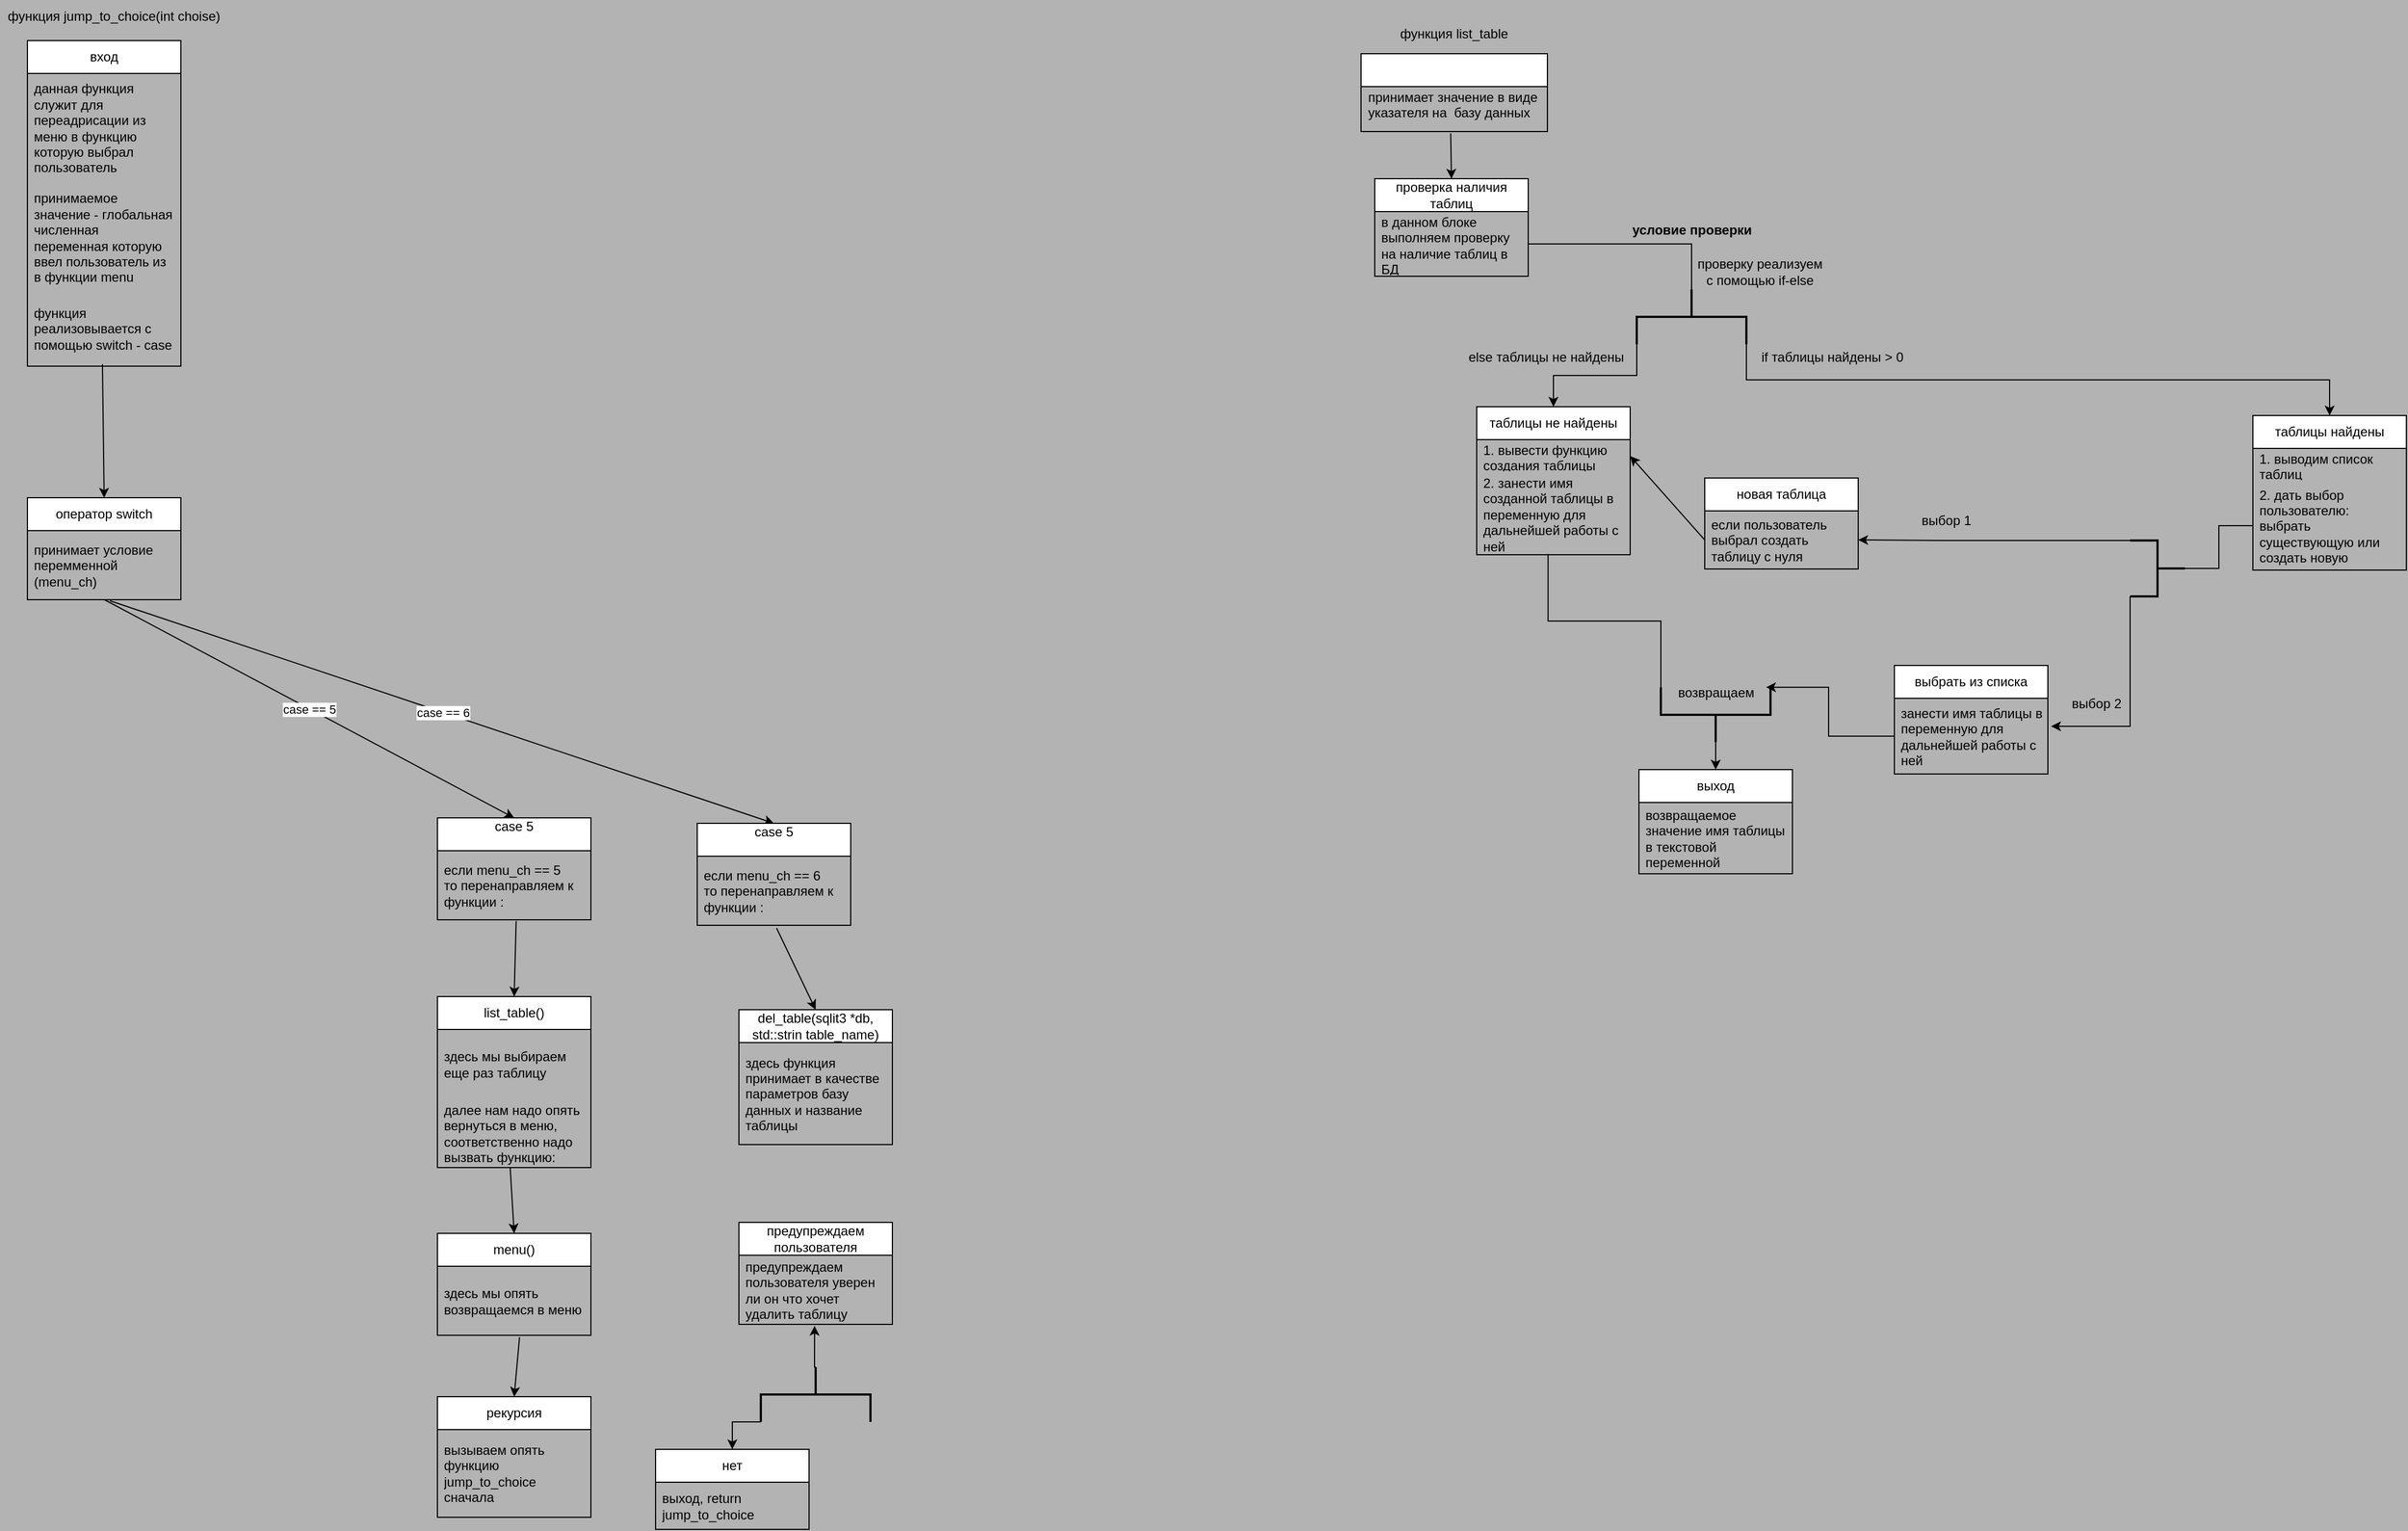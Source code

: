 <mxfile version="24.2.5" type="device">
  <diagram name="Page-1" id="5d7acffa-a066-3a61-03fe-96351882024d">
    <mxGraphModel dx="2261" dy="1135" grid="0" gridSize="10" guides="1" tooltips="1" connect="1" arrows="1" fold="1" page="0" pageScale="1" pageWidth="1100" pageHeight="850" background="#B3B3B3" math="0" shadow="0">
      <root>
        <mxCell id="0" />
        <mxCell id="1" parent="0" />
        <mxCell id="KhB3Vlkd83CNaLOpbNGe-1" value="create_table(sqlite3 *db)" style="swimlane;fontStyle=0;childLayout=stackLayout;horizontal=1;startSize=30;horizontalStack=0;resizeParent=1;resizeParentMax=0;resizeLast=0;collapsible=1;marginBottom=0;whiteSpace=wrap;html=1;strokeColor=#000000;fontColor=#FFFFFF;" parent="1" vertex="1">
          <mxGeometry x="156.5" y="2" width="170" height="71" as="geometry" />
        </mxCell>
        <mxCell id="KhB3Vlkd83CNaLOpbNGe-2" value="принимает значение в виде указателя на&amp;nbsp; базу данных&lt;div&gt;&lt;br&gt;&lt;/div&gt;" style="text;align=left;verticalAlign=middle;spacingLeft=4;spacingRight=4;overflow=hidden;points=[[0,0.5],[1,0.5]];portConstraint=eastwest;rotatable=0;whiteSpace=wrap;html=1;shadow=0;fontColor=#000000;" parent="KhB3Vlkd83CNaLOpbNGe-1" vertex="1">
          <mxGeometry y="30" width="170" height="41" as="geometry" />
        </mxCell>
        <mxCell id="L60N4qDu5yBO_N0uDxby-3" value="функция list_table" style="text;html=1;align=center;verticalAlign=middle;whiteSpace=wrap;rounded=0;fontColor=#000000;" parent="1" vertex="1">
          <mxGeometry x="147" y="-31" width="189" height="30" as="geometry" />
        </mxCell>
        <mxCell id="r_YqrAHaJlJIWSJqDCds-1" value="выход" style="swimlane;fontStyle=0;childLayout=stackLayout;horizontal=1;startSize=30;horizontalStack=0;resizeParent=1;resizeParentMax=0;resizeLast=0;collapsible=1;marginBottom=0;whiteSpace=wrap;html=1;strokeColor=#000000;" vertex="1" parent="1">
          <mxGeometry x="410" y="655" width="140" height="95" as="geometry" />
        </mxCell>
        <mxCell id="r_YqrAHaJlJIWSJqDCds-2" value="возвращаемое значение имя таблицы в текстовой переменной" style="text;align=left;verticalAlign=middle;spacingLeft=4;spacingRight=4;overflow=hidden;points=[[0,0.5],[1,0.5]];portConstraint=eastwest;rotatable=0;whiteSpace=wrap;html=1;fontColor=#000000;" vertex="1" parent="r_YqrAHaJlJIWSJqDCds-1">
          <mxGeometry y="30" width="140" height="65" as="geometry" />
        </mxCell>
        <mxCell id="r_YqrAHaJlJIWSJqDCds-6" value="проверка наличия таблиц" style="swimlane;fontStyle=0;childLayout=stackLayout;horizontal=1;startSize=30;horizontalStack=0;resizeParent=1;resizeParentMax=0;resizeLast=0;collapsible=1;marginBottom=0;whiteSpace=wrap;html=1;strokeColor=#000000;" vertex="1" parent="1">
          <mxGeometry x="169" y="116" width="140" height="89" as="geometry" />
        </mxCell>
        <mxCell id="r_YqrAHaJlJIWSJqDCds-7" value="в данном блоке выполняем проверку на наличие таблиц в БД&lt;div&gt;&lt;br&gt;&lt;div&gt;&lt;br&gt;&lt;/div&gt;&lt;/div&gt;" style="text;align=left;verticalAlign=middle;spacingLeft=4;spacingRight=4;overflow=hidden;points=[[0,0.5],[1,0.5]];portConstraint=eastwest;rotatable=0;whiteSpace=wrap;html=1;fontColor=#000000;" vertex="1" parent="r_YqrAHaJlJIWSJqDCds-6">
          <mxGeometry y="30" width="140" height="59" as="geometry" />
        </mxCell>
        <mxCell id="r_YqrAHaJlJIWSJqDCds-16" style="edgeStyle=orthogonalEdgeStyle;rounded=0;orthogonalLoop=1;jettySize=auto;html=1;exitX=1;exitY=0.5;exitDx=0;exitDy=0;" edge="1" parent="r_YqrAHaJlJIWSJqDCds-6" source="r_YqrAHaJlJIWSJqDCds-7" target="r_YqrAHaJlJIWSJqDCds-7">
          <mxGeometry relative="1" as="geometry" />
        </mxCell>
        <mxCell id="r_YqrAHaJlJIWSJqDCds-9" value="" style="endArrow=classic;html=1;rounded=0;exitX=0.481;exitY=1.041;exitDx=0;exitDy=0;exitPerimeter=0;entryX=0.5;entryY=0;entryDx=0;entryDy=0;strokeColor=#000000;" edge="1" parent="1" source="KhB3Vlkd83CNaLOpbNGe-2" target="r_YqrAHaJlJIWSJqDCds-6">
          <mxGeometry width="50" height="50" relative="1" as="geometry">
            <mxPoint x="322" y="274" as="sourcePoint" />
            <mxPoint x="372" y="224" as="targetPoint" />
          </mxGeometry>
        </mxCell>
        <mxCell id="r_YqrAHaJlJIWSJqDCds-14" style="edgeStyle=orthogonalEdgeStyle;rounded=0;orthogonalLoop=1;jettySize=auto;html=1;exitX=1;exitY=1;exitDx=0;exitDy=0;exitPerimeter=0;entryX=0.5;entryY=0;entryDx=0;entryDy=0;strokeColor=#000000;" edge="1" parent="1" source="r_YqrAHaJlJIWSJqDCds-10" target="r_YqrAHaJlJIWSJqDCds-12">
          <mxGeometry relative="1" as="geometry" />
        </mxCell>
        <mxCell id="r_YqrAHaJlJIWSJqDCds-15" value="" style="edgeStyle=orthogonalEdgeStyle;rounded=0;orthogonalLoop=1;jettySize=auto;html=1;strokeColor=#000000;verticalAlign=middle;endArrow=none;endFill=0;" edge="1" parent="1" source="r_YqrAHaJlJIWSJqDCds-10" target="r_YqrAHaJlJIWSJqDCds-7">
          <mxGeometry relative="1" as="geometry" />
        </mxCell>
        <mxCell id="r_YqrAHaJlJIWSJqDCds-21" style="edgeStyle=orthogonalEdgeStyle;rounded=0;orthogonalLoop=1;jettySize=auto;html=1;exitX=1;exitY=0;exitDx=0;exitDy=0;exitPerimeter=0;entryX=0.5;entryY=0;entryDx=0;entryDy=0;strokeColor=#000000;" edge="1" parent="1" source="r_YqrAHaJlJIWSJqDCds-10" target="r_YqrAHaJlJIWSJqDCds-19">
          <mxGeometry relative="1" as="geometry" />
        </mxCell>
        <mxCell id="r_YqrAHaJlJIWSJqDCds-10" value="" style="strokeWidth=2;html=1;shape=mxgraph.flowchart.annotation_2;align=left;labelPosition=right;pointerEvents=1;rotation=90;strokeColor=#000000;" vertex="1" parent="1">
          <mxGeometry x="433" y="192" width="50" height="100" as="geometry" />
        </mxCell>
        <mxCell id="r_YqrAHaJlJIWSJqDCds-12" value="таблицы не найдены" style="swimlane;fontStyle=0;childLayout=stackLayout;horizontal=1;startSize=30;horizontalStack=0;resizeParent=1;resizeParentMax=0;resizeLast=0;collapsible=1;marginBottom=0;whiteSpace=wrap;html=1;strokeColor=#000000;" vertex="1" parent="1">
          <mxGeometry x="262" y="324" width="140" height="135" as="geometry" />
        </mxCell>
        <mxCell id="r_YqrAHaJlJIWSJqDCds-13" value="1. вывести функцию создания таблицы" style="text;align=left;verticalAlign=middle;spacingLeft=4;spacingRight=4;overflow=hidden;points=[[0,0.5],[1,0.5]];portConstraint=eastwest;rotatable=0;whiteSpace=wrap;html=1;fontColor=#000000;" vertex="1" parent="r_YqrAHaJlJIWSJqDCds-12">
          <mxGeometry y="30" width="140" height="30" as="geometry" />
        </mxCell>
        <mxCell id="r_YqrAHaJlJIWSJqDCds-17" value="2. занести имя созданной таблицы в переменную для дальнейшей работы с ней&lt;div&gt;&lt;br&gt;&lt;/div&gt;" style="text;align=left;verticalAlign=middle;spacingLeft=4;spacingRight=4;overflow=hidden;points=[[0,0.5],[1,0.5]];portConstraint=eastwest;rotatable=0;whiteSpace=wrap;html=1;fontColor=#000000;" vertex="1" parent="r_YqrAHaJlJIWSJqDCds-12">
          <mxGeometry y="60" width="140" height="75" as="geometry" />
        </mxCell>
        <mxCell id="r_YqrAHaJlJIWSJqDCds-18" value="else таблицы не найдены" style="text;html=1;align=center;verticalAlign=middle;resizable=0;points=[];autosize=1;strokeColor=none;fillColor=none;fontColor=#000000;" vertex="1" parent="1">
          <mxGeometry x="245" y="266" width="160" height="26" as="geometry" />
        </mxCell>
        <mxCell id="r_YqrAHaJlJIWSJqDCds-19" value="таблицы найдены" style="swimlane;fontStyle=0;childLayout=stackLayout;horizontal=1;startSize=30;horizontalStack=0;resizeParent=1;resizeParentMax=0;resizeLast=0;collapsible=1;marginBottom=0;whiteSpace=wrap;html=1;strokeColor=#000000;" vertex="1" parent="1">
          <mxGeometry x="970" y="332" width="140" height="141" as="geometry" />
        </mxCell>
        <mxCell id="r_YqrAHaJlJIWSJqDCds-20" value="1. выводим список таблиц" style="text;align=left;verticalAlign=middle;spacingLeft=4;spacingRight=4;overflow=hidden;points=[[0,0.5],[1,0.5]];portConstraint=eastwest;rotatable=0;whiteSpace=wrap;html=1;fontColor=#000000;" vertex="1" parent="r_YqrAHaJlJIWSJqDCds-19">
          <mxGeometry y="30" width="140" height="30" as="geometry" />
        </mxCell>
        <mxCell id="r_YqrAHaJlJIWSJqDCds-24" value="2. дать выбор пользователю:&amp;nbsp; выбрать существующую или создать новую" style="text;align=left;verticalAlign=middle;spacingLeft=4;spacingRight=4;overflow=hidden;points=[[0,0.5],[1,0.5]];portConstraint=eastwest;rotatable=0;whiteSpace=wrap;html=1;fontColor=#000000;" vertex="1" parent="r_YqrAHaJlJIWSJqDCds-19">
          <mxGeometry y="60" width="140" height="81" as="geometry" />
        </mxCell>
        <mxCell id="r_YqrAHaJlJIWSJqDCds-22" value="if таблицы найдены &amp;gt; 0" style="text;html=1;align=center;verticalAlign=middle;resizable=0;points=[];autosize=1;strokeColor=none;fillColor=none;fontColor=#000000;" vertex="1" parent="1">
          <mxGeometry x="512" y="266" width="148" height="26" as="geometry" />
        </mxCell>
        <mxCell id="r_YqrAHaJlJIWSJqDCds-28" style="edgeStyle=orthogonalEdgeStyle;rounded=0;orthogonalLoop=1;jettySize=auto;html=1;exitX=0;exitY=0.5;exitDx=0;exitDy=0;exitPerimeter=0;entryX=0.5;entryY=0;entryDx=0;entryDy=0;strokeColor=#000000;" edge="1" parent="1" source="r_YqrAHaJlJIWSJqDCds-25" target="r_YqrAHaJlJIWSJqDCds-1">
          <mxGeometry relative="1" as="geometry" />
        </mxCell>
        <mxCell id="r_YqrAHaJlJIWSJqDCds-25" value="" style="strokeWidth=2;html=1;shape=mxgraph.flowchart.annotation_2;align=left;labelPosition=right;pointerEvents=1;direction=north;strokeColor=#000000;" vertex="1" parent="1">
          <mxGeometry x="430" y="580" width="100" height="50" as="geometry" />
        </mxCell>
        <mxCell id="r_YqrAHaJlJIWSJqDCds-26" style="edgeStyle=orthogonalEdgeStyle;rounded=0;orthogonalLoop=1;jettySize=auto;html=1;exitX=1;exitY=0;exitDx=0;exitDy=0;exitPerimeter=0;entryX=0.465;entryY=0.991;entryDx=0;entryDy=0;entryPerimeter=0;strokeColor=#000000;endArrow=none;endFill=0;" edge="1" parent="1" source="r_YqrAHaJlJIWSJqDCds-25" target="r_YqrAHaJlJIWSJqDCds-17">
          <mxGeometry relative="1" as="geometry" />
        </mxCell>
        <mxCell id="r_YqrAHaJlJIWSJqDCds-29" value="возвращаем" style="text;html=1;align=center;verticalAlign=middle;resizable=0;points=[];autosize=1;strokeColor=none;fillColor=none;fontColor=#000000;" vertex="1" parent="1">
          <mxGeometry x="436" y="572" width="87" height="26" as="geometry" />
        </mxCell>
        <mxCell id="r_YqrAHaJlJIWSJqDCds-30" value="новая таблица" style="swimlane;fontStyle=0;childLayout=stackLayout;horizontal=1;startSize=30;horizontalStack=0;resizeParent=1;resizeParentMax=0;resizeLast=0;collapsible=1;marginBottom=0;whiteSpace=wrap;html=1;strokeColor=#000000;" vertex="1" parent="1">
          <mxGeometry x="470" y="389" width="140" height="83" as="geometry" />
        </mxCell>
        <mxCell id="r_YqrAHaJlJIWSJqDCds-31" value="если пользователь выбрал создать таблицу с нуля" style="text;align=left;verticalAlign=middle;spacingLeft=4;spacingRight=4;overflow=hidden;points=[[0,0.5],[1,0.5]];portConstraint=eastwest;rotatable=0;whiteSpace=wrap;html=1;fontColor=#000000;" vertex="1" parent="r_YqrAHaJlJIWSJqDCds-30">
          <mxGeometry y="30" width="140" height="53" as="geometry" />
        </mxCell>
        <mxCell id="r_YqrAHaJlJIWSJqDCds-34" value="" style="edgeStyle=none;orthogonalLoop=1;jettySize=auto;html=1;rounded=0;exitX=0;exitY=0.5;exitDx=0;exitDy=0;entryX=1;entryY=0.5;entryDx=0;entryDy=0;strokeColor=#000000;" edge="1" parent="1" source="r_YqrAHaJlJIWSJqDCds-31" target="r_YqrAHaJlJIWSJqDCds-13">
          <mxGeometry width="100" relative="1" as="geometry">
            <mxPoint x="542" y="355" as="sourcePoint" />
            <mxPoint x="410" y="324" as="targetPoint" />
            <Array as="points" />
          </mxGeometry>
        </mxCell>
        <mxCell id="r_YqrAHaJlJIWSJqDCds-35" value="условие проверки" style="text;align=center;fontStyle=1;verticalAlign=middle;spacingLeft=3;spacingRight=3;strokeColor=none;rotatable=0;points=[[0,0.5],[1,0.5]];portConstraint=eastwest;html=1;fontColor=#000000;" vertex="1" parent="1">
          <mxGeometry x="418" y="150" width="80" height="26" as="geometry" />
        </mxCell>
        <mxCell id="r_YqrAHaJlJIWSJqDCds-39" value="проверку реализуем&lt;div&gt;с помощью if-else&lt;/div&gt;" style="text;html=1;align=center;verticalAlign=middle;resizable=0;points=[];autosize=1;strokeColor=none;fillColor=none;fontColor=#000000;" vertex="1" parent="1">
          <mxGeometry x="454" y="180" width="132" height="41" as="geometry" />
        </mxCell>
        <mxCell id="r_YqrAHaJlJIWSJqDCds-41" style="edgeStyle=orthogonalEdgeStyle;rounded=0;orthogonalLoop=1;jettySize=auto;html=1;exitX=0;exitY=0.5;exitDx=0;exitDy=0;exitPerimeter=0;entryX=0;entryY=0.5;entryDx=0;entryDy=0;endArrow=none;endFill=0;strokeColor=#000000;" edge="1" parent="1" source="r_YqrAHaJlJIWSJqDCds-40" target="r_YqrAHaJlJIWSJqDCds-24">
          <mxGeometry relative="1" as="geometry" />
        </mxCell>
        <mxCell id="r_YqrAHaJlJIWSJqDCds-42" style="edgeStyle=orthogonalEdgeStyle;rounded=0;orthogonalLoop=1;jettySize=auto;html=1;exitX=1;exitY=1;exitDx=0;exitDy=0;exitPerimeter=0;entryX=1;entryY=0.5;entryDx=0;entryDy=0;strokeColor=#000000;" edge="1" parent="1" source="r_YqrAHaJlJIWSJqDCds-40" target="r_YqrAHaJlJIWSJqDCds-31">
          <mxGeometry relative="1" as="geometry">
            <Array as="points">
              <mxPoint x="684" y="445" />
            </Array>
          </mxGeometry>
        </mxCell>
        <mxCell id="r_YqrAHaJlJIWSJqDCds-40" value="" style="strokeWidth=2;html=1;shape=mxgraph.flowchart.annotation_2;align=left;labelPosition=right;pointerEvents=1;direction=west;strokeColor=#000000;" vertex="1" parent="1">
          <mxGeometry x="858" y="446" width="50" height="51" as="geometry" />
        </mxCell>
        <mxCell id="r_YqrAHaJlJIWSJqDCds-43" value="выбор 1" style="text;html=1;align=center;verticalAlign=middle;resizable=0;points=[];autosize=1;strokeColor=none;fillColor=none;fontColor=#000000;" vertex="1" parent="1">
          <mxGeometry x="658" y="415" width="63" height="26" as="geometry" />
        </mxCell>
        <mxCell id="r_YqrAHaJlJIWSJqDCds-44" value="выбрать из списка" style="swimlane;fontStyle=0;childLayout=stackLayout;horizontal=1;startSize=30;horizontalStack=0;resizeParent=1;resizeParentMax=0;resizeLast=0;collapsible=1;marginBottom=0;whiteSpace=wrap;html=1;strokeColor=#000000;" vertex="1" parent="1">
          <mxGeometry x="643" y="560" width="140" height="99" as="geometry" />
        </mxCell>
        <mxCell id="r_YqrAHaJlJIWSJqDCds-45" value="&lt;span style=&quot;color: rgba(0, 0, 0, 0); font-family: monospace; font-size: 0px; text-wrap: nowrap;&quot;&gt;%3CmxGraphModel%3E%3Croot%3E%3CmxCell%20id%3D%220%22%2F%3E%3CmxCell%20id%3D%221%22%20parent%3D%220%22%2F%3E%3CmxCell%20id%3D%222%22%20value%3D%22%D0%B2%D1%8B%D1%85%D0%BE%D0%B4%22%20style%3D%22swimlane%3BfontStyle%3D0%3BchildLayout%3DstackLayout%3Bhorizontal%3D1%3BstartSize%3D30%3BhorizontalStack%3D0%3BresizeParent%3D1%3BresizeParentMax%3D0%3BresizeLast%3D0%3Bcollapsible%3D1%3BmarginBottom%3D0%3BwhiteSpace%3Dwrap%3Bhtml%3D1%3BstrokeColor%3D%23000000%3B%22%20vertex%3D%221%22%20parent%3D%221%22%3E%3CmxGeometry%20x%3D%22410%22%20y%3D%22655%22%20width%3D%22140%22%20height%3D%2260%22%20as%3D%22geometry%22%2F%3E%3C%2FmxCell%3E%3CmxCell%20id%3D%223%22%20value%3D%22%D0%B2%D0%BE%D0%B7%D0%B2%D1%80%D0%B0%D1%89%D0%B0%D0%B5%D0%BC%D0%BE%D0%B5%20%D0%B7%D0%BD%D0%B0%D1%87%D0%B5%D0%BD%D0%B8%D0%B5%20%D0%B8%D0%BC%D1%8F%20%D1%82%D0%B0%D0%B1%D0%BB%D0%B8%D1%86%D1%8B%22%20style%3D%22text%3Balign%3Dleft%3BverticalAlign%3Dmiddle%3BspacingLeft%3D4%3BspacingRight%3D4%3Boverflow%3Dhidden%3Bpoints%3D%5B%5B0%2C0.5%5D%2C%5B1%2C0.5%5D%5D%3BportConstraint%3Deastwest%3Brotatable%3D0%3BwhiteSpace%3Dwrap%3Bhtml%3D1%3BfontColor%3D%23000000%3B%22%20vertex%3D%221%22%20parent%3D%222%22%3E%3CmxGeometry%20y%3D%2230%22%20width%3D%22140%22%20height%3D%2230%22%20as%3D%22geometry%22%2F%3E%3C%2FmxCell%3E%3C%2Froot%3E%3C%2FmxGraphModel%3E&lt;/span&gt;&lt;span style=&quot;color: rgba(0, 0, 0, 0); font-family: monospace; font-size: 0px; text-wrap: nowrap;&quot;&gt;%3CmxGraphModel%3E%3Croot%3E%3CmxCell%20id%3D%220%22%2F%3E%3CmxCell%20id%3D%221%22%20parent%3D%220%22%2F%3E%3CmxCell%20id%3D%222%22%20value%3D%22%D0%B2%D1%8B%D1%85%D0%BE%D0%B4%22%20style%3D%22swimlane%3BfontStyle%3D0%3BchildLayout%3DstackLayout%3Bhorizontal%3D1%3BstartSize%3D30%3BhorizontalStack%3D0%3BresizeParent%3D1%3BresizeParentMax%3D0%3BresizeLast%3D0%3Bcollapsible%3D1%3BmarginBottom%3D0%3BwhiteSpace%3Dwrap%3Bhtml%3D1%3BstrokeColor%3D%23000000%3B%22%20vertex%3D%221%22%20parent%3D%221%22%3E%3CmxGeometry%20x%3D%22410%22%20y%3D%22655%22%20width%3D%22140%22%20height%3D%2260%22%20as%3D%22geometry%22%2F%3E%3C%2FmxCell%3E%3CmxCell%20id%3D%223%22%20value%3D%22%D0%B2%D0%BE%D0%B7%D0%B2%D1%80%D0%B0%D1%89%D0%B0%D0%B5%D0%BC%D0%BE%D0%B5%20%D0%B7%D0%BD%D0%B0%D1%87%D0%B5%D0%BD%D0%B8%D0%B5%20%D0%B8%D0%BC%D1%8F%20%D1%82%D0%B0%D0%B1%D0%BB%D0%B8%D1%86%D1%8B%22%20style%3D%22text%3Balign%3Dleft%3BverticalAlign%3Dmiddle%3BspacingLeft%3D4%3BspacingRight%3D4%3Boverflow%3Dhidden%3Bpoints%3D%5B%5B0%2C0.5%5D%2C%5B1%2C0.5%5D%5D%3BportConstraint%3Deastwest%3Brotatable%3D0%3BwhiteSpace%3Dwrap%3Bhtml%3D1%3BfontColor%3D%23000000%3B%22%20vertex%3D%221%22%20parent%3D%222%22%3E%3CmxGeometry%20y%3D%2230%22%20width%3D%22140%22%20height%3D%2230%22%20as%3D%22geometry%22%2F%3E%3C%2FmxCell%3E%3C%2Froot%3E%3C%2FmxGraphModel%&lt;/span&gt;занести имя таблицы в переменную для дальнейшей работы с ней" style="text;align=left;verticalAlign=middle;spacingLeft=4;spacingRight=4;overflow=hidden;points=[[0,0.5],[1,0.5]];portConstraint=eastwest;rotatable=0;whiteSpace=wrap;html=1;fontColor=#000000;" vertex="1" parent="r_YqrAHaJlJIWSJqDCds-44">
          <mxGeometry y="30" width="140" height="69" as="geometry" />
        </mxCell>
        <mxCell id="r_YqrAHaJlJIWSJqDCds-46" style="edgeStyle=orthogonalEdgeStyle;rounded=0;orthogonalLoop=1;jettySize=auto;html=1;exitX=0;exitY=0.5;exitDx=0;exitDy=0;entryX=1.034;entryY=0.305;entryDx=0;entryDy=0;entryPerimeter=0;strokeColor=#000000;" edge="1" parent="1" source="r_YqrAHaJlJIWSJqDCds-45" target="r_YqrAHaJlJIWSJqDCds-29">
          <mxGeometry relative="1" as="geometry" />
        </mxCell>
        <mxCell id="r_YqrAHaJlJIWSJqDCds-47" style="edgeStyle=orthogonalEdgeStyle;rounded=0;orthogonalLoop=1;jettySize=auto;html=1;exitX=1;exitY=0;exitDx=0;exitDy=0;exitPerimeter=0;entryX=1.021;entryY=0.369;entryDx=0;entryDy=0;entryPerimeter=0;strokeColor=#000000;" edge="1" parent="1" source="r_YqrAHaJlJIWSJqDCds-40" target="r_YqrAHaJlJIWSJqDCds-45">
          <mxGeometry relative="1" as="geometry" />
        </mxCell>
        <mxCell id="r_YqrAHaJlJIWSJqDCds-48" value="выбор 2" style="text;html=1;align=center;verticalAlign=middle;resizable=0;points=[];autosize=1;strokeColor=none;fillColor=none;fontColor=#000000;" vertex="1" parent="1">
          <mxGeometry x="795" y="582" width="63" height="26" as="geometry" />
        </mxCell>
        <mxCell id="r_YqrAHaJlJIWSJqDCds-56" value="вход" style="swimlane;fontStyle=0;childLayout=stackLayout;horizontal=1;startSize=30;horizontalStack=0;resizeParent=1;resizeParentMax=0;resizeLast=0;collapsible=1;marginBottom=0;whiteSpace=wrap;html=1;strokeColor=#000000;" vertex="1" parent="1">
          <mxGeometry x="-1060" y="-10" width="140" height="297" as="geometry" />
        </mxCell>
        <mxCell id="r_YqrAHaJlJIWSJqDCds-57" value="данная функция служит для переадрисации из меню в функцию которую выбрал пользователь" style="text;align=left;verticalAlign=middle;spacingLeft=4;spacingRight=4;overflow=hidden;points=[[0,0.5],[1,0.5]];portConstraint=eastwest;rotatable=0;whiteSpace=wrap;html=1;fontColor=#000000;" vertex="1" parent="r_YqrAHaJlJIWSJqDCds-56">
          <mxGeometry y="30" width="140" height="100" as="geometry" />
        </mxCell>
        <mxCell id="r_YqrAHaJlJIWSJqDCds-59" value="принимаемое значение - глобальная численная переменная которую ввел пользователь из в функции menu" style="text;align=left;verticalAlign=middle;spacingLeft=4;spacingRight=4;overflow=hidden;points=[[0,0.5],[1,0.5]];portConstraint=eastwest;rotatable=0;whiteSpace=wrap;html=1;fontColor=#000000;" vertex="1" parent="r_YqrAHaJlJIWSJqDCds-56">
          <mxGeometry y="130" width="140" height="99" as="geometry" />
        </mxCell>
        <mxCell id="r_YqrAHaJlJIWSJqDCds-61" value="функция реализовывается с помощью switch - case" style="text;align=left;verticalAlign=middle;spacingLeft=4;spacingRight=4;overflow=hidden;points=[[0,0.5],[1,0.5]];portConstraint=eastwest;rotatable=0;whiteSpace=wrap;html=1;fontColor=#000000;" vertex="1" parent="r_YqrAHaJlJIWSJqDCds-56">
          <mxGeometry y="229" width="140" height="68" as="geometry" />
        </mxCell>
        <mxCell id="r_YqrAHaJlJIWSJqDCds-58" value="функция jump_to_choice(int choise)" style="text;html=1;align=center;verticalAlign=middle;whiteSpace=wrap;rounded=0;fontColor=#000000;" vertex="1" parent="1">
          <mxGeometry x="-1084.5" y="-47" width="205.5" height="30" as="geometry" />
        </mxCell>
        <mxCell id="r_YqrAHaJlJIWSJqDCds-62" value="оператор switch" style="swimlane;fontStyle=0;childLayout=stackLayout;horizontal=1;startSize=30;horizontalStack=0;resizeParent=1;resizeParentMax=0;resizeLast=0;collapsible=1;marginBottom=0;whiteSpace=wrap;html=1;strokeColor=#000000;" vertex="1" parent="1">
          <mxGeometry x="-1060" y="407" width="140" height="93" as="geometry" />
        </mxCell>
        <mxCell id="r_YqrAHaJlJIWSJqDCds-63" value="принимает условие перемменной (menu_ch)" style="text;align=left;verticalAlign=middle;spacingLeft=4;spacingRight=4;overflow=hidden;points=[[0,0.5],[1,0.5]];portConstraint=eastwest;rotatable=0;whiteSpace=wrap;html=1;fontColor=#000000;" vertex="1" parent="r_YqrAHaJlJIWSJqDCds-62">
          <mxGeometry y="30" width="140" height="63" as="geometry" />
        </mxCell>
        <mxCell id="r_YqrAHaJlJIWSJqDCds-64" value="case 5&lt;div&gt;&lt;br&gt;&lt;/div&gt;" style="swimlane;fontStyle=0;childLayout=stackLayout;horizontal=1;startSize=30;horizontalStack=0;resizeParent=1;resizeParentMax=0;resizeLast=0;collapsible=1;marginBottom=0;whiteSpace=wrap;html=1;strokeColor=#000000;" vertex="1" parent="1">
          <mxGeometry x="-686" y="699" width="140" height="93" as="geometry" />
        </mxCell>
        <mxCell id="r_YqrAHaJlJIWSJqDCds-65" value="если menu_ch == 5&lt;div&gt;то перенаправляем к функции :&lt;/div&gt;" style="text;align=left;verticalAlign=middle;spacingLeft=4;spacingRight=4;overflow=hidden;points=[[0,0.5],[1,0.5]];portConstraint=eastwest;rotatable=0;whiteSpace=wrap;html=1;fontColor=#000000;" vertex="1" parent="r_YqrAHaJlJIWSJqDCds-64">
          <mxGeometry y="30" width="140" height="63" as="geometry" />
        </mxCell>
        <mxCell id="r_YqrAHaJlJIWSJqDCds-66" value="" style="endArrow=classic;html=1;rounded=0;exitX=0.5;exitY=0.998;exitDx=0;exitDy=0;exitPerimeter=0;entryX=0.5;entryY=0;entryDx=0;entryDy=0;strokeColor=#000000;" edge="1" parent="1" source="r_YqrAHaJlJIWSJqDCds-63" target="r_YqrAHaJlJIWSJqDCds-64">
          <mxGeometry relative="1" as="geometry">
            <mxPoint x="-920" y="589" as="sourcePoint" />
            <mxPoint x="-760" y="589" as="targetPoint" />
          </mxGeometry>
        </mxCell>
        <mxCell id="r_YqrAHaJlJIWSJqDCds-67" value="case == 5" style="edgeLabel;resizable=0;html=1;;align=center;verticalAlign=middle;" connectable="0" vertex="1" parent="r_YqrAHaJlJIWSJqDCds-66">
          <mxGeometry relative="1" as="geometry" />
        </mxCell>
        <mxCell id="r_YqrAHaJlJIWSJqDCds-70" value="&lt;div&gt;list_table()&lt;/div&gt;" style="swimlane;fontStyle=0;childLayout=stackLayout;horizontal=1;startSize=30;horizontalStack=0;resizeParent=1;resizeParentMax=0;resizeLast=0;collapsible=1;marginBottom=0;whiteSpace=wrap;html=1;strokeColor=#000000;" vertex="1" parent="1">
          <mxGeometry x="-686" y="862" width="140" height="156" as="geometry" />
        </mxCell>
        <mxCell id="r_YqrAHaJlJIWSJqDCds-71" value="здесь мы выбираем еще раз таблицу" style="text;align=left;verticalAlign=middle;spacingLeft=4;spacingRight=4;overflow=hidden;points=[[0,0.5],[1,0.5]];portConstraint=eastwest;rotatable=0;whiteSpace=wrap;html=1;fontColor=#000000;" vertex="1" parent="r_YqrAHaJlJIWSJqDCds-70">
          <mxGeometry y="30" width="140" height="63" as="geometry" />
        </mxCell>
        <mxCell id="r_YqrAHaJlJIWSJqDCds-72" value="далее нам надо опять вернуться в меню, соответственно надо вызвать функцию:" style="text;align=left;verticalAlign=middle;spacingLeft=4;spacingRight=4;overflow=hidden;points=[[0,0.5],[1,0.5]];portConstraint=eastwest;rotatable=0;whiteSpace=wrap;html=1;fontColor=#000000;" vertex="1" parent="r_YqrAHaJlJIWSJqDCds-70">
          <mxGeometry y="93" width="140" height="63" as="geometry" />
        </mxCell>
        <mxCell id="r_YqrAHaJlJIWSJqDCds-73" value="&lt;div&gt;menu()&lt;/div&gt;" style="swimlane;fontStyle=0;childLayout=stackLayout;horizontal=1;startSize=30;horizontalStack=0;resizeParent=1;resizeParentMax=0;resizeLast=0;collapsible=1;marginBottom=0;whiteSpace=wrap;html=1;strokeColor=#000000;" vertex="1" parent="1">
          <mxGeometry x="-686" y="1078" width="140" height="93" as="geometry" />
        </mxCell>
        <mxCell id="r_YqrAHaJlJIWSJqDCds-74" value="здесь мы опять возвращаемся в меню" style="text;align=left;verticalAlign=middle;spacingLeft=4;spacingRight=4;overflow=hidden;points=[[0,0.5],[1,0.5]];portConstraint=eastwest;rotatable=0;whiteSpace=wrap;html=1;fontColor=#000000;" vertex="1" parent="r_YqrAHaJlJIWSJqDCds-73">
          <mxGeometry y="30" width="140" height="63" as="geometry" />
        </mxCell>
        <mxCell id="r_YqrAHaJlJIWSJqDCds-75" value="" style="edgeStyle=none;orthogonalLoop=1;jettySize=auto;html=1;rounded=0;exitX=0.513;exitY=1.019;exitDx=0;exitDy=0;exitPerimeter=0;entryX=0.5;entryY=0;entryDx=0;entryDy=0;fontColor=#000000;strokeColor=#000000;" edge="1" parent="1" source="r_YqrAHaJlJIWSJqDCds-65" target="r_YqrAHaJlJIWSJqDCds-70">
          <mxGeometry width="100" relative="1" as="geometry">
            <mxPoint x="-521" y="794" as="sourcePoint" />
            <mxPoint x="-421" y="794" as="targetPoint" />
            <Array as="points" />
          </mxGeometry>
        </mxCell>
        <mxCell id="r_YqrAHaJlJIWSJqDCds-77" value="" style="edgeStyle=none;orthogonalLoop=1;jettySize=auto;html=1;rounded=0;exitX=0.474;exitY=1;exitDx=0;exitDy=0;exitPerimeter=0;entryX=0.5;entryY=0;entryDx=0;entryDy=0;fontColor=#000000;strokeColor=#000000;" edge="1" parent="1" source="r_YqrAHaJlJIWSJqDCds-72" target="r_YqrAHaJlJIWSJqDCds-73">
          <mxGeometry width="100" relative="1" as="geometry">
            <mxPoint x="-508" y="1013" as="sourcePoint" />
            <mxPoint x="-510" y="1082" as="targetPoint" />
            <Array as="points" />
          </mxGeometry>
        </mxCell>
        <mxCell id="r_YqrAHaJlJIWSJqDCds-78" value="" style="edgeStyle=none;orthogonalLoop=1;jettySize=auto;html=1;rounded=0;exitX=0.489;exitY=0.975;exitDx=0;exitDy=0;exitPerimeter=0;entryX=0.5;entryY=0;entryDx=0;entryDy=0;fontColor=#000000;strokeColor=#000000;" edge="1" parent="1" source="r_YqrAHaJlJIWSJqDCds-61" target="r_YqrAHaJlJIWSJqDCds-62">
          <mxGeometry width="100" relative="1" as="geometry">
            <mxPoint x="-989" y="305" as="sourcePoint" />
            <mxPoint x="-991" y="374" as="targetPoint" />
            <Array as="points" />
          </mxGeometry>
        </mxCell>
        <mxCell id="r_YqrAHaJlJIWSJqDCds-79" value="рекурсия" style="swimlane;fontStyle=0;childLayout=stackLayout;horizontal=1;startSize=30;horizontalStack=0;resizeParent=1;resizeParentMax=0;resizeLast=0;collapsible=1;marginBottom=0;whiteSpace=wrap;html=1;strokeColor=#000000;" vertex="1" parent="1">
          <mxGeometry x="-686" y="1227" width="140" height="110" as="geometry" />
        </mxCell>
        <mxCell id="r_YqrAHaJlJIWSJqDCds-80" value="вызываем опять функцию jump_to_choice сначала" style="text;align=left;verticalAlign=middle;spacingLeft=4;spacingRight=4;overflow=hidden;points=[[0,0.5],[1,0.5]];portConstraint=eastwest;rotatable=0;whiteSpace=wrap;html=1;fontColor=#000000;" vertex="1" parent="r_YqrAHaJlJIWSJqDCds-79">
          <mxGeometry y="30" width="140" height="80" as="geometry" />
        </mxCell>
        <mxCell id="r_YqrAHaJlJIWSJqDCds-81" value="" style="edgeStyle=none;orthogonalLoop=1;jettySize=auto;html=1;rounded=0;entryX=0.5;entryY=0;entryDx=0;entryDy=0;fontColor=#000000;strokeColor=#000000;exitX=0.535;exitY=1.027;exitDx=0;exitDy=0;exitPerimeter=0;" edge="1" parent="1" source="r_YqrAHaJlJIWSJqDCds-74" target="r_YqrAHaJlJIWSJqDCds-79">
          <mxGeometry width="100" relative="1" as="geometry">
            <mxPoint x="-589" y="1189" as="sourcePoint" />
            <mxPoint x="-585" y="1240" as="targetPoint" />
            <Array as="points" />
          </mxGeometry>
        </mxCell>
        <mxCell id="r_YqrAHaJlJIWSJqDCds-83" value="" style="endArrow=classic;html=1;rounded=0;exitX=0.538;exitY=1.016;exitDx=0;exitDy=0;exitPerimeter=0;entryX=0.5;entryY=0;entryDx=0;entryDy=0;strokeColor=#000000;" edge="1" parent="1" source="r_YqrAHaJlJIWSJqDCds-63" target="r_YqrAHaJlJIWSJqDCds-86">
          <mxGeometry relative="1" as="geometry">
            <mxPoint x="-778" y="480" as="sourcePoint" />
            <mxPoint x="-404" y="679" as="targetPoint" />
          </mxGeometry>
        </mxCell>
        <mxCell id="r_YqrAHaJlJIWSJqDCds-84" value="case == 6" style="edgeLabel;resizable=0;html=1;;align=center;verticalAlign=middle;" connectable="0" vertex="1" parent="r_YqrAHaJlJIWSJqDCds-83">
          <mxGeometry relative="1" as="geometry" />
        </mxCell>
        <mxCell id="r_YqrAHaJlJIWSJqDCds-86" value="case 5&lt;div&gt;&lt;br&gt;&lt;/div&gt;" style="swimlane;fontStyle=0;childLayout=stackLayout;horizontal=1;startSize=30;horizontalStack=0;resizeParent=1;resizeParentMax=0;resizeLast=0;collapsible=1;marginBottom=0;whiteSpace=wrap;html=1;strokeColor=#000000;" vertex="1" parent="1">
          <mxGeometry x="-449" y="704" width="140" height="93" as="geometry" />
        </mxCell>
        <mxCell id="r_YqrAHaJlJIWSJqDCds-87" value="если menu_ch == 6&lt;div&gt;то перенаправляем к функции :&lt;/div&gt;" style="text;align=left;verticalAlign=middle;spacingLeft=4;spacingRight=4;overflow=hidden;points=[[0,0.5],[1,0.5]];portConstraint=eastwest;rotatable=0;whiteSpace=wrap;html=1;fontColor=#000000;" vertex="1" parent="r_YqrAHaJlJIWSJqDCds-86">
          <mxGeometry y="30" width="140" height="63" as="geometry" />
        </mxCell>
        <mxCell id="r_YqrAHaJlJIWSJqDCds-88" value="del_table(sqlit3 *db, std::strin table_name)" style="swimlane;fontStyle=0;childLayout=stackLayout;horizontal=1;startSize=30;horizontalStack=0;resizeParent=1;resizeParentMax=0;resizeLast=0;collapsible=1;marginBottom=0;whiteSpace=wrap;html=1;strokeColor=#000000;" vertex="1" parent="1">
          <mxGeometry x="-411" y="874" width="140" height="123" as="geometry" />
        </mxCell>
        <mxCell id="r_YqrAHaJlJIWSJqDCds-89" value="здесь функция принимает в качестве параметров базу данных и название таблицы" style="text;align=left;verticalAlign=middle;spacingLeft=4;spacingRight=4;overflow=hidden;points=[[0,0.5],[1,0.5]];portConstraint=eastwest;rotatable=0;whiteSpace=wrap;html=1;fontColor=#000000;" vertex="1" parent="r_YqrAHaJlJIWSJqDCds-88">
          <mxGeometry y="30" width="140" height="93" as="geometry" />
        </mxCell>
        <mxCell id="r_YqrAHaJlJIWSJqDCds-90" value="" style="edgeStyle=none;orthogonalLoop=1;jettySize=auto;html=1;rounded=0;exitX=0.517;exitY=1.042;exitDx=0;exitDy=0;exitPerimeter=0;entryX=0.5;entryY=0;entryDx=0;entryDy=0;fontColor=#000000;strokeColor=#000000;" edge="1" parent="1" source="r_YqrAHaJlJIWSJqDCds-87" target="r_YqrAHaJlJIWSJqDCds-88">
          <mxGeometry width="100" relative="1" as="geometry">
            <mxPoint x="-447" y="801" as="sourcePoint" />
            <mxPoint x="-449" y="870" as="targetPoint" />
            <Array as="points" />
          </mxGeometry>
        </mxCell>
        <mxCell id="r_YqrAHaJlJIWSJqDCds-92" value="предупреждаем пользователя" style="swimlane;fontStyle=0;childLayout=stackLayout;horizontal=1;startSize=30;horizontalStack=0;resizeParent=1;resizeParentMax=0;resizeLast=0;collapsible=1;marginBottom=0;whiteSpace=wrap;html=1;strokeColor=#000000;" vertex="1" parent="1">
          <mxGeometry x="-411" y="1068" width="140" height="93" as="geometry" />
        </mxCell>
        <mxCell id="r_YqrAHaJlJIWSJqDCds-93" value="предупреждаем пользователя уверен ли он что хочет удалить таблицу" style="text;align=left;verticalAlign=middle;spacingLeft=4;spacingRight=4;overflow=hidden;points=[[0,0.5],[1,0.5]];portConstraint=eastwest;rotatable=0;whiteSpace=wrap;html=1;fontColor=#000000;" vertex="1" parent="r_YqrAHaJlJIWSJqDCds-92">
          <mxGeometry y="30" width="140" height="63" as="geometry" />
        </mxCell>
        <mxCell id="r_YqrAHaJlJIWSJqDCds-98" style="edgeStyle=orthogonalEdgeStyle;rounded=0;orthogonalLoop=1;jettySize=auto;html=1;exitX=1;exitY=1;exitDx=0;exitDy=0;exitPerimeter=0;entryX=0.5;entryY=0;entryDx=0;entryDy=0;" edge="1" parent="1" source="r_YqrAHaJlJIWSJqDCds-94" target="r_YqrAHaJlJIWSJqDCds-96">
          <mxGeometry relative="1" as="geometry" />
        </mxCell>
        <mxCell id="r_YqrAHaJlJIWSJqDCds-94" value="" style="strokeWidth=2;html=1;shape=mxgraph.flowchart.annotation_2;align=left;labelPosition=right;pointerEvents=1;rotation=90;strokeColor=#000000;" vertex="1" parent="1">
          <mxGeometry x="-366" y="1175" width="50" height="100" as="geometry" />
        </mxCell>
        <mxCell id="r_YqrAHaJlJIWSJqDCds-95" style="edgeStyle=orthogonalEdgeStyle;rounded=0;orthogonalLoop=1;jettySize=auto;html=1;exitX=0;exitY=0.5;exitDx=0;exitDy=0;exitPerimeter=0;entryX=0.493;entryY=1.021;entryDx=0;entryDy=0;entryPerimeter=0;" edge="1" parent="1" source="r_YqrAHaJlJIWSJqDCds-94" target="r_YqrAHaJlJIWSJqDCds-93">
          <mxGeometry relative="1" as="geometry" />
        </mxCell>
        <mxCell id="r_YqrAHaJlJIWSJqDCds-96" value="нет" style="swimlane;fontStyle=0;childLayout=stackLayout;horizontal=1;startSize=30;horizontalStack=0;resizeParent=1;resizeParentMax=0;resizeLast=0;collapsible=1;marginBottom=0;whiteSpace=wrap;html=1;strokeColor=#000000;" vertex="1" parent="1">
          <mxGeometry x="-487" y="1275" width="140" height="73" as="geometry" />
        </mxCell>
        <mxCell id="r_YqrAHaJlJIWSJqDCds-97" value="выход, return jump_to_choice" style="text;align=left;verticalAlign=middle;spacingLeft=4;spacingRight=4;overflow=hidden;points=[[0,0.5],[1,0.5]];portConstraint=eastwest;rotatable=0;whiteSpace=wrap;html=1;fontColor=#000000;" vertex="1" parent="r_YqrAHaJlJIWSJqDCds-96">
          <mxGeometry y="30" width="140" height="43" as="geometry" />
        </mxCell>
      </root>
    </mxGraphModel>
  </diagram>
</mxfile>
